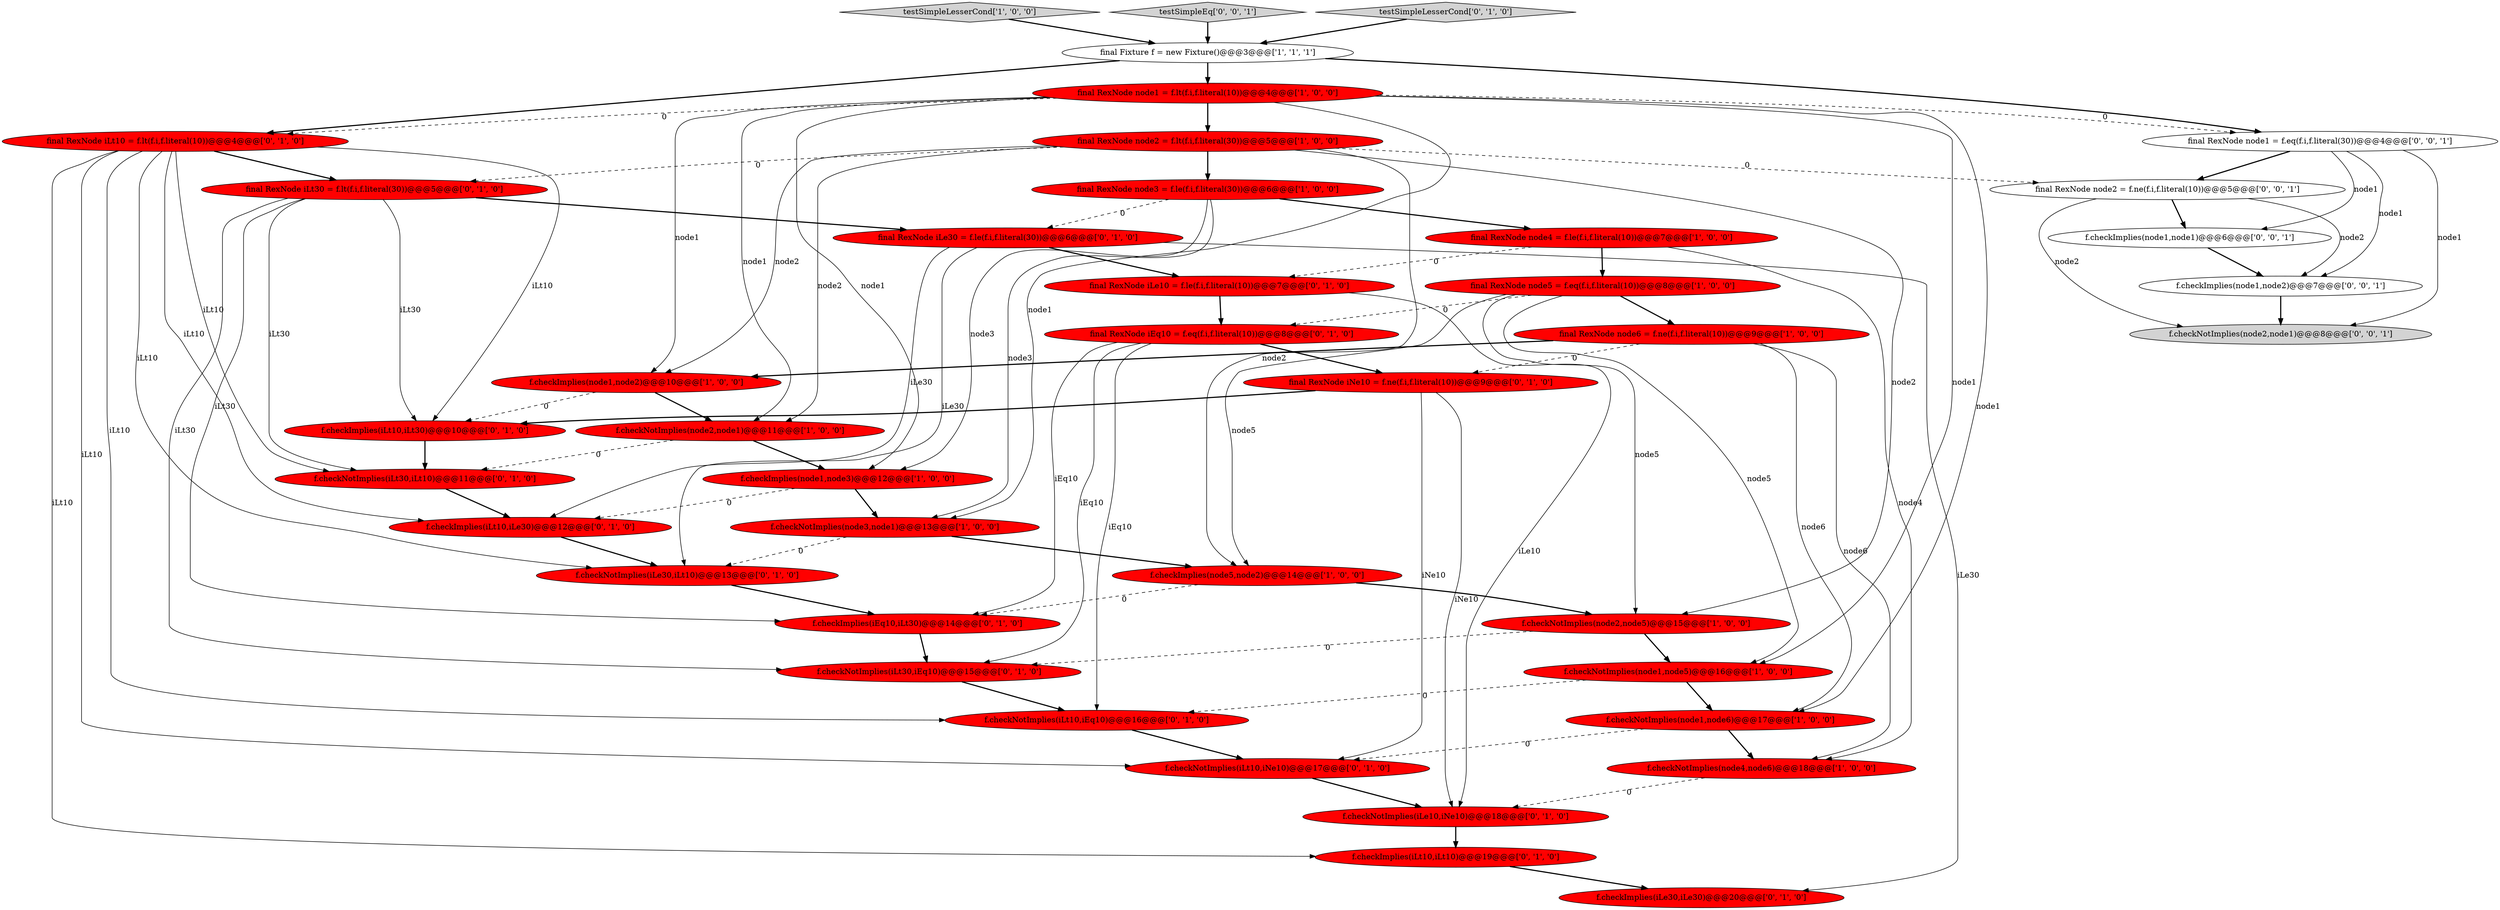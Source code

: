 digraph {
11 [style = filled, label = "f.checkNotImplies(node3,node1)@@@13@@@['1', '0', '0']", fillcolor = red, shape = ellipse image = "AAA1AAABBB1BBB"];
2 [style = filled, label = "f.checkNotImplies(node1,node5)@@@16@@@['1', '0', '0']", fillcolor = red, shape = ellipse image = "AAA1AAABBB1BBB"];
23 [style = filled, label = "final RexNode iLe10 = f.le(f.i,f.literal(10))@@@7@@@['0', '1', '0']", fillcolor = red, shape = ellipse image = "AAA1AAABBB2BBB"];
35 [style = filled, label = "f.checkNotImplies(node2,node1)@@@8@@@['0', '0', '1']", fillcolor = lightgray, shape = ellipse image = "AAA0AAABBB3BBB"];
33 [style = filled, label = "f.checkImplies(iLt10,iLt10)@@@19@@@['0', '1', '0']", fillcolor = red, shape = ellipse image = "AAA1AAABBB2BBB"];
13 [style = filled, label = "testSimpleLesserCond['1', '0', '0']", fillcolor = lightgray, shape = diamond image = "AAA0AAABBB1BBB"];
1 [style = filled, label = "final RexNode node6 = f.ne(f.i,f.literal(10))@@@9@@@['1', '0', '0']", fillcolor = red, shape = ellipse image = "AAA1AAABBB1BBB"];
22 [style = filled, label = "f.checkImplies(iEq10,iLt30)@@@14@@@['0', '1', '0']", fillcolor = red, shape = ellipse image = "AAA1AAABBB2BBB"];
38 [style = filled, label = "final RexNode node1 = f.eq(f.i,f.literal(30))@@@4@@@['0', '0', '1']", fillcolor = white, shape = ellipse image = "AAA0AAABBB3BBB"];
32 [style = filled, label = "f.checkImplies(iLt10,iLt30)@@@10@@@['0', '1', '0']", fillcolor = red, shape = ellipse image = "AAA1AAABBB2BBB"];
28 [style = filled, label = "final RexNode iLt30 = f.lt(f.i,f.literal(30))@@@5@@@['0', '1', '0']", fillcolor = red, shape = ellipse image = "AAA1AAABBB2BBB"];
10 [style = filled, label = "final RexNode node5 = f.eq(f.i,f.literal(10))@@@8@@@['1', '0', '0']", fillcolor = red, shape = ellipse image = "AAA1AAABBB1BBB"];
9 [style = filled, label = "f.checkImplies(node1,node3)@@@12@@@['1', '0', '0']", fillcolor = red, shape = ellipse image = "AAA1AAABBB1BBB"];
36 [style = filled, label = "testSimpleEq['0', '0', '1']", fillcolor = lightgray, shape = diamond image = "AAA0AAABBB3BBB"];
24 [style = filled, label = "final RexNode iEq10 = f.eq(f.i,f.literal(10))@@@8@@@['0', '1', '0']", fillcolor = red, shape = ellipse image = "AAA1AAABBB2BBB"];
26 [style = filled, label = "f.checkNotImplies(iLt10,iNe10)@@@17@@@['0', '1', '0']", fillcolor = red, shape = ellipse image = "AAA1AAABBB2BBB"];
27 [style = filled, label = "final RexNode iNe10 = f.ne(f.i,f.literal(10))@@@9@@@['0', '1', '0']", fillcolor = red, shape = ellipse image = "AAA1AAABBB2BBB"];
37 [style = filled, label = "f.checkImplies(node1,node2)@@@7@@@['0', '0', '1']", fillcolor = white, shape = ellipse image = "AAA0AAABBB3BBB"];
15 [style = filled, label = "final RexNode node4 = f.le(f.i,f.literal(10))@@@7@@@['1', '0', '0']", fillcolor = red, shape = ellipse image = "AAA1AAABBB1BBB"];
5 [style = filled, label = "final RexNode node3 = f.le(f.i,f.literal(30))@@@6@@@['1', '0', '0']", fillcolor = red, shape = ellipse image = "AAA1AAABBB1BBB"];
39 [style = filled, label = "final RexNode node2 = f.ne(f.i,f.literal(10))@@@5@@@['0', '0', '1']", fillcolor = white, shape = ellipse image = "AAA0AAABBB3BBB"];
3 [style = filled, label = "f.checkNotImplies(node4,node6)@@@18@@@['1', '0', '0']", fillcolor = red, shape = ellipse image = "AAA1AAABBB1BBB"];
4 [style = filled, label = "final Fixture f = new Fixture()@@@3@@@['1', '1', '1']", fillcolor = white, shape = ellipse image = "AAA0AAABBB1BBB"];
14 [style = filled, label = "f.checkNotImplies(node1,node6)@@@17@@@['1', '0', '0']", fillcolor = red, shape = ellipse image = "AAA1AAABBB1BBB"];
17 [style = filled, label = "f.checkNotImplies(iLe10,iNe10)@@@18@@@['0', '1', '0']", fillcolor = red, shape = ellipse image = "AAA1AAABBB2BBB"];
6 [style = filled, label = "f.checkNotImplies(node2,node1)@@@11@@@['1', '0', '0']", fillcolor = red, shape = ellipse image = "AAA1AAABBB1BBB"];
20 [style = filled, label = "testSimpleLesserCond['0', '1', '0']", fillcolor = lightgray, shape = diamond image = "AAA0AAABBB2BBB"];
0 [style = filled, label = "final RexNode node1 = f.lt(f.i,f.literal(10))@@@4@@@['1', '0', '0']", fillcolor = red, shape = ellipse image = "AAA1AAABBB1BBB"];
12 [style = filled, label = "final RexNode node2 = f.lt(f.i,f.literal(30))@@@5@@@['1', '0', '0']", fillcolor = red, shape = ellipse image = "AAA1AAABBB1BBB"];
16 [style = filled, label = "f.checkImplies(node5,node2)@@@14@@@['1', '0', '0']", fillcolor = red, shape = ellipse image = "AAA1AAABBB1BBB"];
21 [style = filled, label = "final RexNode iLt10 = f.lt(f.i,f.literal(10))@@@4@@@['0', '1', '0']", fillcolor = red, shape = ellipse image = "AAA1AAABBB2BBB"];
34 [style = filled, label = "f.checkImplies(iLe30,iLe30)@@@20@@@['0', '1', '0']", fillcolor = red, shape = ellipse image = "AAA1AAABBB2BBB"];
25 [style = filled, label = "f.checkImplies(iLt10,iLe30)@@@12@@@['0', '1', '0']", fillcolor = red, shape = ellipse image = "AAA1AAABBB2BBB"];
8 [style = filled, label = "f.checkNotImplies(node2,node5)@@@15@@@['1', '0', '0']", fillcolor = red, shape = ellipse image = "AAA1AAABBB1BBB"];
18 [style = filled, label = "f.checkNotImplies(iLt30,iLt10)@@@11@@@['0', '1', '0']", fillcolor = red, shape = ellipse image = "AAA1AAABBB2BBB"];
29 [style = filled, label = "final RexNode iLe30 = f.le(f.i,f.literal(30))@@@6@@@['0', '1', '0']", fillcolor = red, shape = ellipse image = "AAA1AAABBB2BBB"];
7 [style = filled, label = "f.checkImplies(node1,node2)@@@10@@@['1', '0', '0']", fillcolor = red, shape = ellipse image = "AAA1AAABBB1BBB"];
40 [style = filled, label = "f.checkImplies(node1,node1)@@@6@@@['0', '0', '1']", fillcolor = white, shape = ellipse image = "AAA0AAABBB3BBB"];
30 [style = filled, label = "f.checkNotImplies(iLt30,iEq10)@@@15@@@['0', '1', '0']", fillcolor = red, shape = ellipse image = "AAA1AAABBB2BBB"];
31 [style = filled, label = "f.checkNotImplies(iLe30,iLt10)@@@13@@@['0', '1', '0']", fillcolor = red, shape = ellipse image = "AAA1AAABBB2BBB"];
19 [style = filled, label = "f.checkNotImplies(iLt10,iEq10)@@@16@@@['0', '1', '0']", fillcolor = red, shape = ellipse image = "AAA1AAABBB2BBB"];
24->30 [style = solid, label="iEq10"];
14->3 [style = bold, label=""];
15->10 [style = bold, label=""];
27->32 [style = bold, label=""];
12->6 [style = solid, label="node2"];
2->19 [style = dashed, label="0"];
12->5 [style = bold, label=""];
9->11 [style = bold, label=""];
29->34 [style = solid, label="iLe30"];
23->17 [style = solid, label="iLe10"];
1->27 [style = dashed, label="0"];
5->15 [style = bold, label=""];
0->2 [style = solid, label="node1"];
28->22 [style = solid, label="iLt30"];
38->39 [style = bold, label=""];
0->38 [style = dashed, label="0"];
1->3 [style = solid, label="node6"];
22->30 [style = bold, label=""];
21->28 [style = bold, label=""];
14->26 [style = dashed, label="0"];
5->9 [style = solid, label="node3"];
25->31 [style = bold, label=""];
39->35 [style = solid, label="node2"];
2->14 [style = bold, label=""];
10->2 [style = solid, label="node5"];
8->30 [style = dashed, label="0"];
21->25 [style = solid, label="iLt10"];
32->18 [style = bold, label=""];
24->27 [style = bold, label=""];
10->24 [style = dashed, label="0"];
40->37 [style = bold, label=""];
11->16 [style = bold, label=""];
4->38 [style = bold, label=""];
26->17 [style = bold, label=""];
0->14 [style = solid, label="node1"];
0->7 [style = solid, label="node1"];
36->4 [style = bold, label=""];
4->21 [style = bold, label=""];
29->23 [style = bold, label=""];
4->0 [style = bold, label=""];
6->18 [style = dashed, label="0"];
0->11 [style = solid, label="node1"];
30->19 [style = bold, label=""];
19->26 [style = bold, label=""];
7->6 [style = bold, label=""];
18->25 [style = bold, label=""];
38->35 [style = solid, label="node1"];
10->1 [style = bold, label=""];
12->39 [style = dashed, label="0"];
16->22 [style = dashed, label="0"];
28->29 [style = bold, label=""];
16->8 [style = bold, label=""];
0->12 [style = bold, label=""];
12->8 [style = solid, label="node2"];
5->29 [style = dashed, label="0"];
12->16 [style = solid, label="node2"];
0->6 [style = solid, label="node1"];
12->7 [style = solid, label="node2"];
1->7 [style = bold, label=""];
21->31 [style = solid, label="iLt10"];
24->19 [style = solid, label="iEq10"];
38->37 [style = solid, label="node1"];
28->30 [style = solid, label="iLt30"];
21->19 [style = solid, label="iLt10"];
15->3 [style = solid, label="node4"];
8->2 [style = bold, label=""];
38->40 [style = solid, label="node1"];
11->31 [style = dashed, label="0"];
39->40 [style = bold, label=""];
9->25 [style = dashed, label="0"];
21->18 [style = solid, label="iLt10"];
7->32 [style = dashed, label="0"];
28->18 [style = solid, label="iLt30"];
37->35 [style = bold, label=""];
5->11 [style = solid, label="node3"];
1->14 [style = solid, label="node6"];
29->31 [style = solid, label="iLe30"];
0->9 [style = solid, label="node1"];
27->26 [style = solid, label="iNe10"];
21->26 [style = solid, label="iLt10"];
15->23 [style = dashed, label="0"];
3->17 [style = dashed, label="0"];
31->22 [style = bold, label=""];
29->25 [style = solid, label="iLe30"];
24->22 [style = solid, label="iEq10"];
39->37 [style = solid, label="node2"];
17->33 [style = bold, label=""];
20->4 [style = bold, label=""];
21->33 [style = solid, label="iLt10"];
21->32 [style = solid, label="iLt10"];
23->24 [style = bold, label=""];
0->21 [style = dashed, label="0"];
12->28 [style = dashed, label="0"];
6->9 [style = bold, label=""];
10->16 [style = solid, label="node5"];
27->17 [style = solid, label="iNe10"];
33->34 [style = bold, label=""];
10->8 [style = solid, label="node5"];
28->32 [style = solid, label="iLt30"];
13->4 [style = bold, label=""];
}
